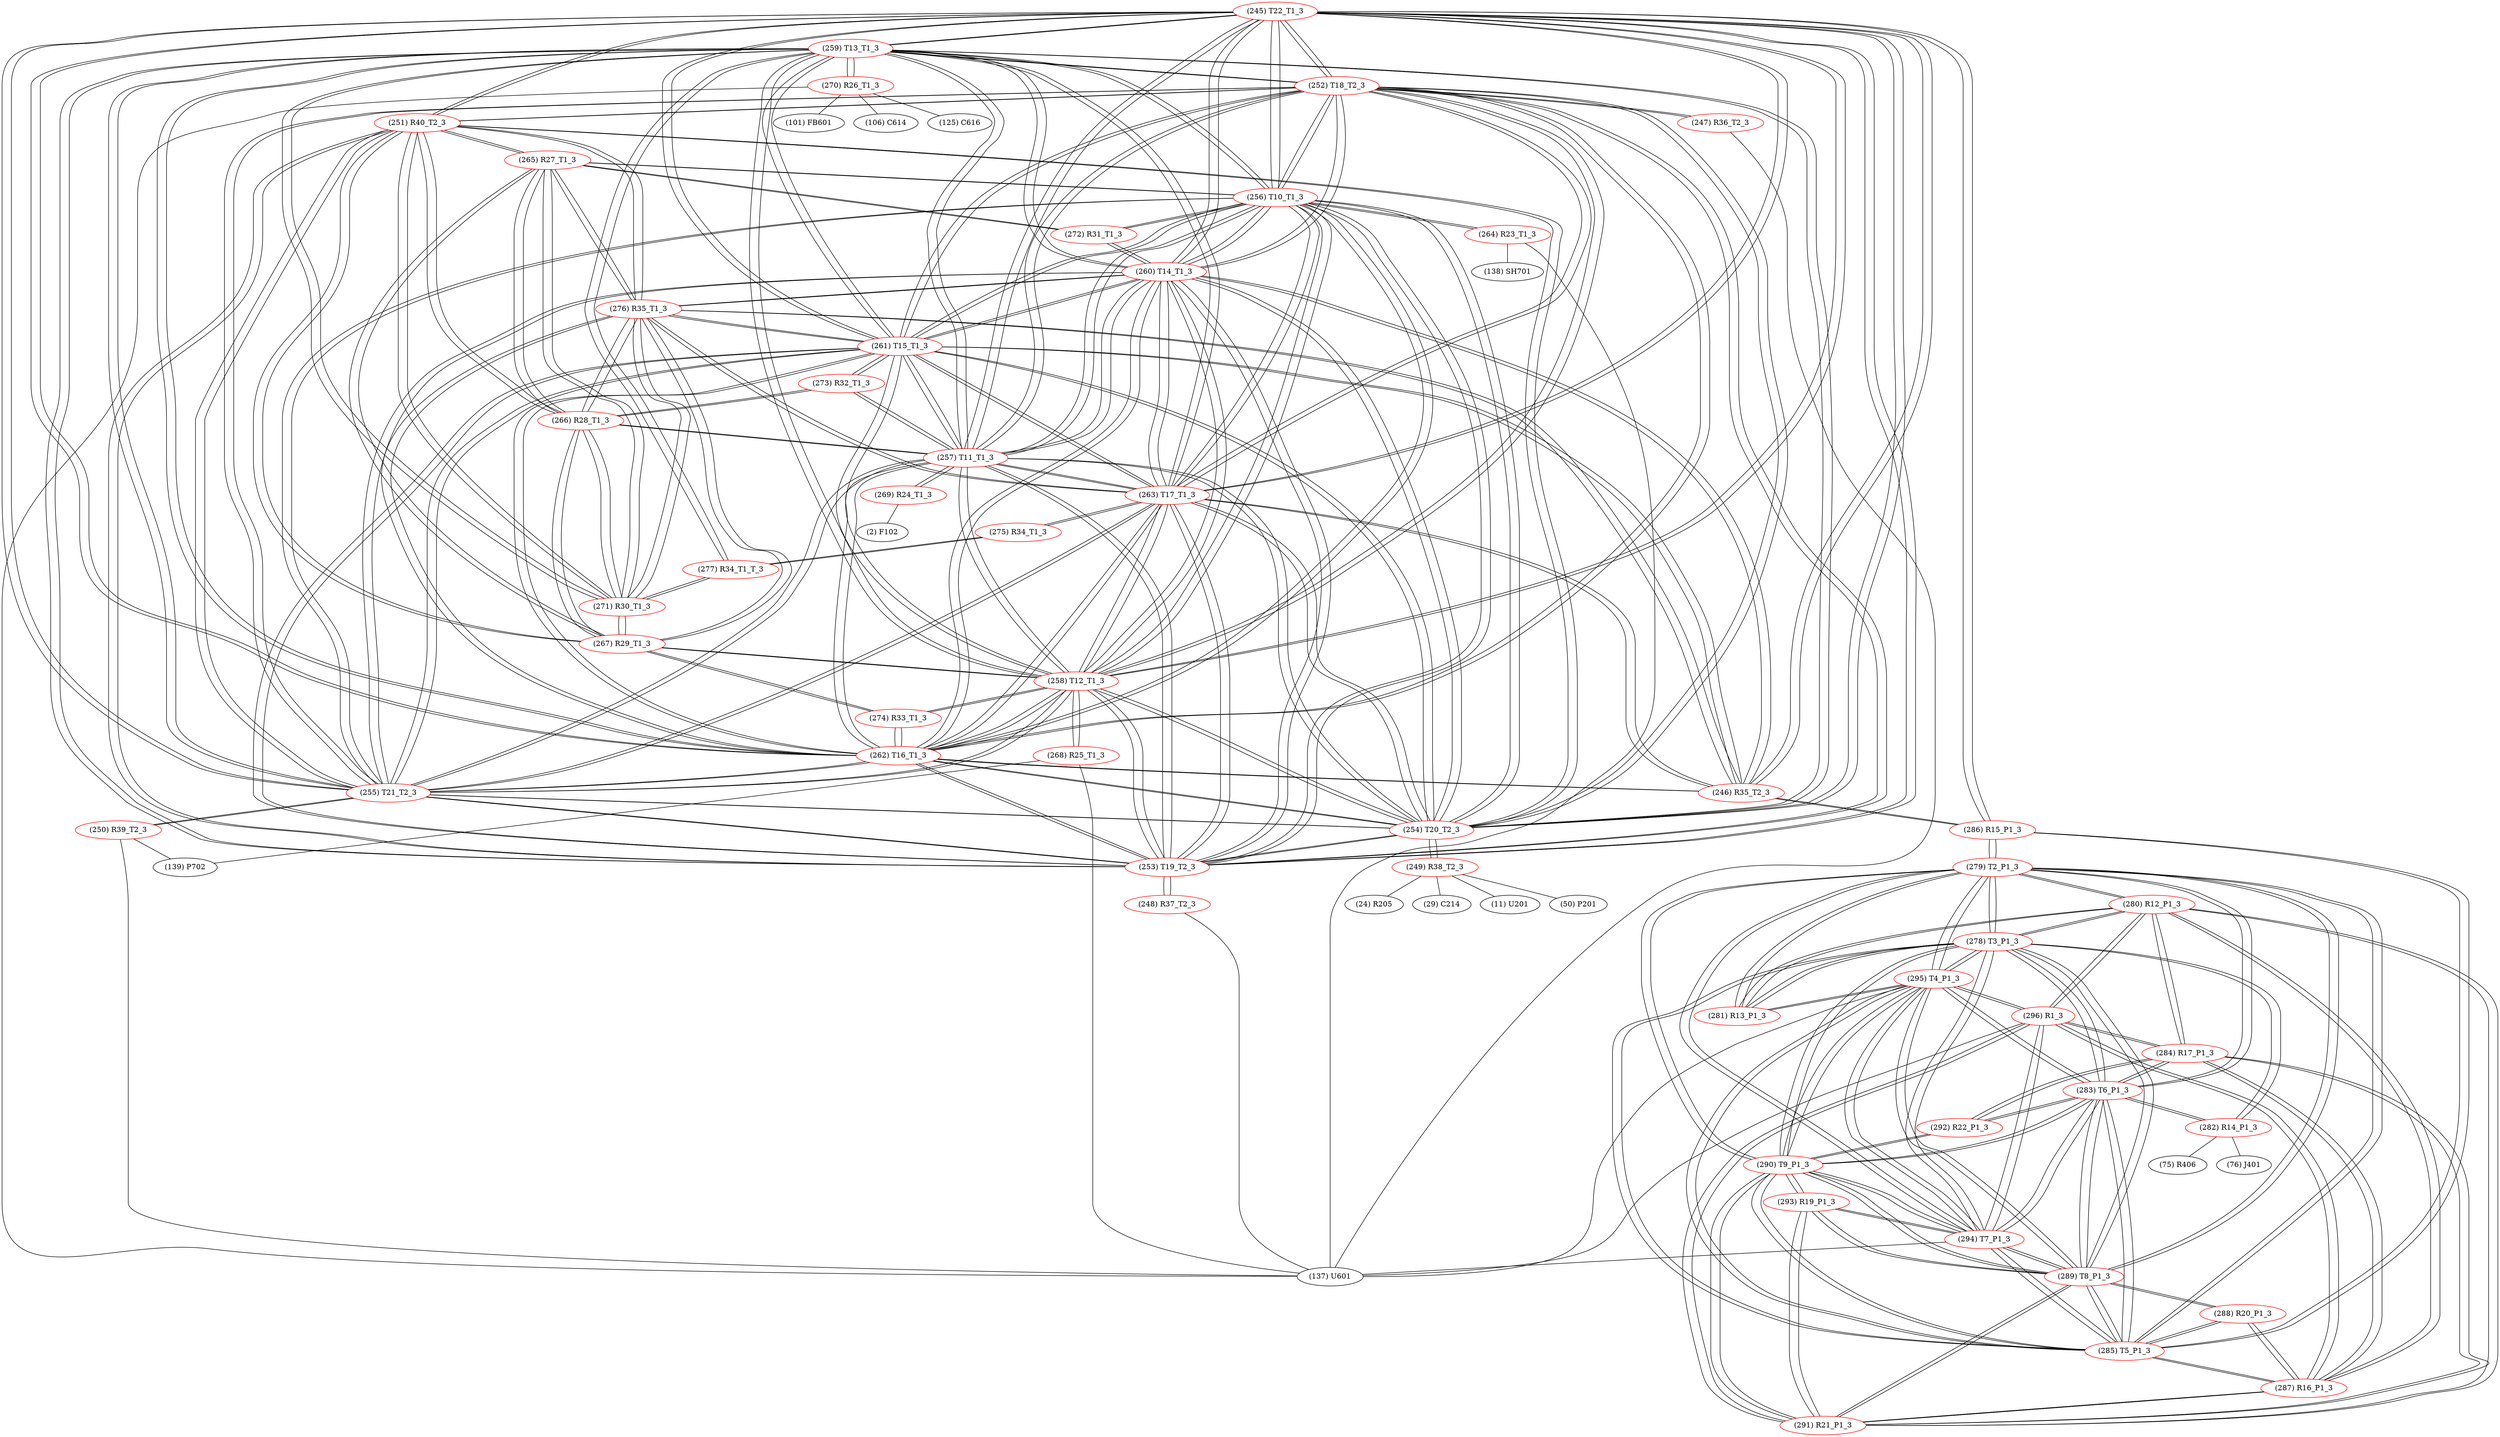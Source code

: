 graph {
	245 [label="(245) T22_T1_3" color=red]
	259 [label="(259) T13_T1_3"]
	252 [label="(252) T18_T2_3"]
	253 [label="(253) T19_T2_3"]
	258 [label="(258) T12_T1_3"]
	261 [label="(261) T15_T1_3"]
	260 [label="(260) T14_T1_3"]
	254 [label="(254) T20_T2_3"]
	255 [label="(255) T21_T2_3"]
	257 [label="(257) T11_T1_3"]
	256 [label="(256) T10_T1_3"]
	262 [label="(262) T16_T1_3"]
	263 [label="(263) T17_T1_3"]
	251 [label="(251) R40_T2_3"]
	286 [label="(286) R15_P1_3"]
	246 [label="(246) R35_T2_3"]
	246 [label="(246) R35_T2_3" color=red]
	261 [label="(261) T15_T1_3"]
	262 [label="(262) T16_T1_3"]
	260 [label="(260) T14_T1_3"]
	263 [label="(263) T17_T1_3"]
	276 [label="(276) R35_T1_3"]
	286 [label="(286) R15_P1_3"]
	245 [label="(245) T22_T1_3"]
	247 [label="(247) R36_T2_3" color=red]
	137 [label="(137) U601"]
	252 [label="(252) T18_T2_3"]
	248 [label="(248) R37_T2_3" color=red]
	137 [label="(137) U601"]
	253 [label="(253) T19_T2_3"]
	249 [label="(249) R38_T2_3" color=red]
	24 [label="(24) R205"]
	29 [label="(29) C214"]
	11 [label="(11) U201"]
	50 [label="(50) P201"]
	254 [label="(254) T20_T2_3"]
	250 [label="(250) R39_T2_3" color=red]
	137 [label="(137) U601"]
	139 [label="(139) P702"]
	255 [label="(255) T21_T2_3"]
	251 [label="(251) R40_T2_3" color=red]
	253 [label="(253) T19_T2_3"]
	254 [label="(254) T20_T2_3"]
	255 [label="(255) T21_T2_3"]
	245 [label="(245) T22_T1_3"]
	252 [label="(252) T18_T2_3"]
	267 [label="(267) R29_T1_3"]
	266 [label="(266) R28_T1_3"]
	271 [label="(271) R30_T1_3"]
	265 [label="(265) R27_T1_3"]
	276 [label="(276) R35_T1_3"]
	252 [label="(252) T18_T2_3" color=red]
	259 [label="(259) T13_T1_3"]
	253 [label="(253) T19_T2_3"]
	258 [label="(258) T12_T1_3"]
	261 [label="(261) T15_T1_3"]
	260 [label="(260) T14_T1_3"]
	254 [label="(254) T20_T2_3"]
	255 [label="(255) T21_T2_3"]
	257 [label="(257) T11_T1_3"]
	256 [label="(256) T10_T1_3"]
	245 [label="(245) T22_T1_3"]
	262 [label="(262) T16_T1_3"]
	263 [label="(263) T17_T1_3"]
	251 [label="(251) R40_T2_3"]
	247 [label="(247) R36_T2_3"]
	253 [label="(253) T19_T2_3" color=red]
	259 [label="(259) T13_T1_3"]
	252 [label="(252) T18_T2_3"]
	258 [label="(258) T12_T1_3"]
	261 [label="(261) T15_T1_3"]
	260 [label="(260) T14_T1_3"]
	254 [label="(254) T20_T2_3"]
	255 [label="(255) T21_T2_3"]
	257 [label="(257) T11_T1_3"]
	256 [label="(256) T10_T1_3"]
	245 [label="(245) T22_T1_3"]
	262 [label="(262) T16_T1_3"]
	263 [label="(263) T17_T1_3"]
	251 [label="(251) R40_T2_3"]
	248 [label="(248) R37_T2_3"]
	254 [label="(254) T20_T2_3" color=red]
	259 [label="(259) T13_T1_3"]
	252 [label="(252) T18_T2_3"]
	253 [label="(253) T19_T2_3"]
	258 [label="(258) T12_T1_3"]
	261 [label="(261) T15_T1_3"]
	260 [label="(260) T14_T1_3"]
	255 [label="(255) T21_T2_3"]
	257 [label="(257) T11_T1_3"]
	256 [label="(256) T10_T1_3"]
	245 [label="(245) T22_T1_3"]
	262 [label="(262) T16_T1_3"]
	263 [label="(263) T17_T1_3"]
	251 [label="(251) R40_T2_3"]
	249 [label="(249) R38_T2_3"]
	255 [label="(255) T21_T2_3" color=red]
	259 [label="(259) T13_T1_3"]
	252 [label="(252) T18_T2_3"]
	253 [label="(253) T19_T2_3"]
	258 [label="(258) T12_T1_3"]
	261 [label="(261) T15_T1_3"]
	260 [label="(260) T14_T1_3"]
	254 [label="(254) T20_T2_3"]
	257 [label="(257) T11_T1_3"]
	256 [label="(256) T10_T1_3"]
	245 [label="(245) T22_T1_3"]
	262 [label="(262) T16_T1_3"]
	263 [label="(263) T17_T1_3"]
	251 [label="(251) R40_T2_3"]
	250 [label="(250) R39_T2_3"]
	256 [label="(256) T10_T1_3" color=red]
	259 [label="(259) T13_T1_3"]
	252 [label="(252) T18_T2_3"]
	253 [label="(253) T19_T2_3"]
	258 [label="(258) T12_T1_3"]
	261 [label="(261) T15_T1_3"]
	260 [label="(260) T14_T1_3"]
	254 [label="(254) T20_T2_3"]
	255 [label="(255) T21_T2_3"]
	257 [label="(257) T11_T1_3"]
	245 [label="(245) T22_T1_3"]
	262 [label="(262) T16_T1_3"]
	263 [label="(263) T17_T1_3"]
	264 [label="(264) R23_T1_3"]
	265 [label="(265) R27_T1_3"]
	272 [label="(272) R31_T1_3"]
	257 [label="(257) T11_T1_3" color=red]
	259 [label="(259) T13_T1_3"]
	252 [label="(252) T18_T2_3"]
	253 [label="(253) T19_T2_3"]
	258 [label="(258) T12_T1_3"]
	261 [label="(261) T15_T1_3"]
	260 [label="(260) T14_T1_3"]
	254 [label="(254) T20_T2_3"]
	255 [label="(255) T21_T2_3"]
	256 [label="(256) T10_T1_3"]
	245 [label="(245) T22_T1_3"]
	262 [label="(262) T16_T1_3"]
	263 [label="(263) T17_T1_3"]
	269 [label="(269) R24_T1_3"]
	273 [label="(273) R32_T1_3"]
	266 [label="(266) R28_T1_3"]
	258 [label="(258) T12_T1_3" color=red]
	259 [label="(259) T13_T1_3"]
	252 [label="(252) T18_T2_3"]
	253 [label="(253) T19_T2_3"]
	261 [label="(261) T15_T1_3"]
	260 [label="(260) T14_T1_3"]
	254 [label="(254) T20_T2_3"]
	255 [label="(255) T21_T2_3"]
	257 [label="(257) T11_T1_3"]
	256 [label="(256) T10_T1_3"]
	245 [label="(245) T22_T1_3"]
	262 [label="(262) T16_T1_3"]
	263 [label="(263) T17_T1_3"]
	274 [label="(274) R33_T1_3"]
	267 [label="(267) R29_T1_3"]
	268 [label="(268) R25_T1_3"]
	259 [label="(259) T13_T1_3" color=red]
	252 [label="(252) T18_T2_3"]
	253 [label="(253) T19_T2_3"]
	258 [label="(258) T12_T1_3"]
	261 [label="(261) T15_T1_3"]
	260 [label="(260) T14_T1_3"]
	254 [label="(254) T20_T2_3"]
	255 [label="(255) T21_T2_3"]
	257 [label="(257) T11_T1_3"]
	256 [label="(256) T10_T1_3"]
	245 [label="(245) T22_T1_3"]
	262 [label="(262) T16_T1_3"]
	263 [label="(263) T17_T1_3"]
	271 [label="(271) R30_T1_3"]
	277 [label="(277) R34_T1_T_3"]
	270 [label="(270) R26_T1_3"]
	260 [label="(260) T14_T1_3" color=red]
	259 [label="(259) T13_T1_3"]
	252 [label="(252) T18_T2_3"]
	253 [label="(253) T19_T2_3"]
	258 [label="(258) T12_T1_3"]
	261 [label="(261) T15_T1_3"]
	254 [label="(254) T20_T2_3"]
	255 [label="(255) T21_T2_3"]
	257 [label="(257) T11_T1_3"]
	256 [label="(256) T10_T1_3"]
	245 [label="(245) T22_T1_3"]
	262 [label="(262) T16_T1_3"]
	263 [label="(263) T17_T1_3"]
	246 [label="(246) R35_T2_3"]
	276 [label="(276) R35_T1_3"]
	272 [label="(272) R31_T1_3"]
	261 [label="(261) T15_T1_3" color=red]
	259 [label="(259) T13_T1_3"]
	252 [label="(252) T18_T2_3"]
	253 [label="(253) T19_T2_3"]
	258 [label="(258) T12_T1_3"]
	260 [label="(260) T14_T1_3"]
	254 [label="(254) T20_T2_3"]
	255 [label="(255) T21_T2_3"]
	257 [label="(257) T11_T1_3"]
	256 [label="(256) T10_T1_3"]
	245 [label="(245) T22_T1_3"]
	262 [label="(262) T16_T1_3"]
	263 [label="(263) T17_T1_3"]
	246 [label="(246) R35_T2_3"]
	276 [label="(276) R35_T1_3"]
	273 [label="(273) R32_T1_3"]
	262 [label="(262) T16_T1_3" color=red]
	259 [label="(259) T13_T1_3"]
	252 [label="(252) T18_T2_3"]
	253 [label="(253) T19_T2_3"]
	258 [label="(258) T12_T1_3"]
	261 [label="(261) T15_T1_3"]
	260 [label="(260) T14_T1_3"]
	254 [label="(254) T20_T2_3"]
	255 [label="(255) T21_T2_3"]
	257 [label="(257) T11_T1_3"]
	256 [label="(256) T10_T1_3"]
	245 [label="(245) T22_T1_3"]
	263 [label="(263) T17_T1_3"]
	246 [label="(246) R35_T2_3"]
	276 [label="(276) R35_T1_3"]
	274 [label="(274) R33_T1_3"]
	263 [label="(263) T17_T1_3" color=red]
	259 [label="(259) T13_T1_3"]
	252 [label="(252) T18_T2_3"]
	253 [label="(253) T19_T2_3"]
	258 [label="(258) T12_T1_3"]
	261 [label="(261) T15_T1_3"]
	260 [label="(260) T14_T1_3"]
	254 [label="(254) T20_T2_3"]
	255 [label="(255) T21_T2_3"]
	257 [label="(257) T11_T1_3"]
	256 [label="(256) T10_T1_3"]
	245 [label="(245) T22_T1_3"]
	262 [label="(262) T16_T1_3"]
	246 [label="(246) R35_T2_3"]
	276 [label="(276) R35_T1_3"]
	275 [label="(275) R34_T1_3"]
	264 [label="(264) R23_T1_3" color=red]
	137 [label="(137) U601"]
	138 [label="(138) SH701"]
	256 [label="(256) T10_T1_3"]
	265 [label="(265) R27_T1_3" color=red]
	251 [label="(251) R40_T2_3"]
	267 [label="(267) R29_T1_3"]
	266 [label="(266) R28_T1_3"]
	271 [label="(271) R30_T1_3"]
	276 [label="(276) R35_T1_3"]
	256 [label="(256) T10_T1_3"]
	272 [label="(272) R31_T1_3"]
	266 [label="(266) R28_T1_3" color=red]
	251 [label="(251) R40_T2_3"]
	267 [label="(267) R29_T1_3"]
	271 [label="(271) R30_T1_3"]
	265 [label="(265) R27_T1_3"]
	276 [label="(276) R35_T1_3"]
	273 [label="(273) R32_T1_3"]
	257 [label="(257) T11_T1_3"]
	267 [label="(267) R29_T1_3" color=red]
	251 [label="(251) R40_T2_3"]
	266 [label="(266) R28_T1_3"]
	271 [label="(271) R30_T1_3"]
	265 [label="(265) R27_T1_3"]
	276 [label="(276) R35_T1_3"]
	274 [label="(274) R33_T1_3"]
	258 [label="(258) T12_T1_3"]
	268 [label="(268) R25_T1_3" color=red]
	139 [label="(139) P702"]
	137 [label="(137) U601"]
	258 [label="(258) T12_T1_3"]
	269 [label="(269) R24_T1_3" color=red]
	2 [label="(2) F102"]
	257 [label="(257) T11_T1_3"]
	270 [label="(270) R26_T1_3" color=red]
	106 [label="(106) C614"]
	125 [label="(125) C616"]
	101 [label="(101) FB601"]
	137 [label="(137) U601"]
	259 [label="(259) T13_T1_3"]
	271 [label="(271) R30_T1_3" color=red]
	251 [label="(251) R40_T2_3"]
	267 [label="(267) R29_T1_3"]
	266 [label="(266) R28_T1_3"]
	265 [label="(265) R27_T1_3"]
	276 [label="(276) R35_T1_3"]
	277 [label="(277) R34_T1_T_3"]
	259 [label="(259) T13_T1_3"]
	272 [label="(272) R31_T1_3" color=red]
	265 [label="(265) R27_T1_3"]
	256 [label="(256) T10_T1_3"]
	260 [label="(260) T14_T1_3"]
	273 [label="(273) R32_T1_3" color=red]
	261 [label="(261) T15_T1_3"]
	257 [label="(257) T11_T1_3"]
	266 [label="(266) R28_T1_3"]
	274 [label="(274) R33_T1_3" color=red]
	262 [label="(262) T16_T1_3"]
	258 [label="(258) T12_T1_3"]
	267 [label="(267) R29_T1_3"]
	275 [label="(275) R34_T1_3" color=red]
	263 [label="(263) T17_T1_3"]
	277 [label="(277) R34_T1_T_3"]
	276 [label="(276) R35_T1_3" color=red]
	261 [label="(261) T15_T1_3"]
	262 [label="(262) T16_T1_3"]
	260 [label="(260) T14_T1_3"]
	263 [label="(263) T17_T1_3"]
	246 [label="(246) R35_T2_3"]
	251 [label="(251) R40_T2_3"]
	267 [label="(267) R29_T1_3"]
	266 [label="(266) R28_T1_3"]
	271 [label="(271) R30_T1_3"]
	265 [label="(265) R27_T1_3"]
	277 [label="(277) R34_T1_T_3" color=red]
	271 [label="(271) R30_T1_3"]
	259 [label="(259) T13_T1_3"]
	275 [label="(275) R34_T1_3"]
	278 [label="(278) T3_P1_3" color=red]
	295 [label="(295) T4_P1_3"]
	294 [label="(294) T7_P1_3"]
	285 [label="(285) T5_P1_3"]
	290 [label="(290) T9_P1_3"]
	289 [label="(289) T8_P1_3"]
	283 [label="(283) T6_P1_3"]
	279 [label="(279) T2_P1_3"]
	282 [label="(282) R14_P1_3"]
	281 [label="(281) R13_P1_3"]
	280 [label="(280) R12_P1_3"]
	279 [label="(279) T2_P1_3" color=red]
	278 [label="(278) T3_P1_3"]
	295 [label="(295) T4_P1_3"]
	294 [label="(294) T7_P1_3"]
	285 [label="(285) T5_P1_3"]
	290 [label="(290) T9_P1_3"]
	289 [label="(289) T8_P1_3"]
	283 [label="(283) T6_P1_3"]
	281 [label="(281) R13_P1_3"]
	280 [label="(280) R12_P1_3"]
	286 [label="(286) R15_P1_3"]
	280 [label="(280) R12_P1_3" color=red]
	291 [label="(291) R21_P1_3"]
	287 [label="(287) R16_P1_3"]
	284 [label="(284) R17_P1_3"]
	296 [label="(296) R1_3"]
	281 [label="(281) R13_P1_3"]
	278 [label="(278) T3_P1_3"]
	279 [label="(279) T2_P1_3"]
	281 [label="(281) R13_P1_3" color=red]
	295 [label="(295) T4_P1_3"]
	278 [label="(278) T3_P1_3"]
	280 [label="(280) R12_P1_3"]
	279 [label="(279) T2_P1_3"]
	282 [label="(282) R14_P1_3" color=red]
	76 [label="(76) J401"]
	75 [label="(75) R406"]
	278 [label="(278) T3_P1_3"]
	283 [label="(283) T6_P1_3"]
	283 [label="(283) T6_P1_3" color=red]
	278 [label="(278) T3_P1_3"]
	295 [label="(295) T4_P1_3"]
	294 [label="(294) T7_P1_3"]
	285 [label="(285) T5_P1_3"]
	290 [label="(290) T9_P1_3"]
	289 [label="(289) T8_P1_3"]
	279 [label="(279) T2_P1_3"]
	282 [label="(282) R14_P1_3"]
	292 [label="(292) R22_P1_3"]
	284 [label="(284) R17_P1_3"]
	284 [label="(284) R17_P1_3" color=red]
	291 [label="(291) R21_P1_3"]
	287 [label="(287) R16_P1_3"]
	280 [label="(280) R12_P1_3"]
	296 [label="(296) R1_3"]
	292 [label="(292) R22_P1_3"]
	283 [label="(283) T6_P1_3"]
	285 [label="(285) T5_P1_3" color=red]
	278 [label="(278) T3_P1_3"]
	295 [label="(295) T4_P1_3"]
	294 [label="(294) T7_P1_3"]
	290 [label="(290) T9_P1_3"]
	289 [label="(289) T8_P1_3"]
	283 [label="(283) T6_P1_3"]
	279 [label="(279) T2_P1_3"]
	286 [label="(286) R15_P1_3"]
	287 [label="(287) R16_P1_3"]
	288 [label="(288) R20_P1_3"]
	286 [label="(286) R15_P1_3" color=red]
	245 [label="(245) T22_T1_3"]
	246 [label="(246) R35_T2_3"]
	279 [label="(279) T2_P1_3"]
	285 [label="(285) T5_P1_3"]
	287 [label="(287) R16_P1_3" color=red]
	291 [label="(291) R21_P1_3"]
	280 [label="(280) R12_P1_3"]
	284 [label="(284) R17_P1_3"]
	296 [label="(296) R1_3"]
	285 [label="(285) T5_P1_3"]
	288 [label="(288) R20_P1_3"]
	288 [label="(288) R20_P1_3" color=red]
	289 [label="(289) T8_P1_3"]
	287 [label="(287) R16_P1_3"]
	285 [label="(285) T5_P1_3"]
	289 [label="(289) T8_P1_3" color=red]
	278 [label="(278) T3_P1_3"]
	295 [label="(295) T4_P1_3"]
	294 [label="(294) T7_P1_3"]
	285 [label="(285) T5_P1_3"]
	290 [label="(290) T9_P1_3"]
	283 [label="(283) T6_P1_3"]
	279 [label="(279) T2_P1_3"]
	291 [label="(291) R21_P1_3"]
	293 [label="(293) R19_P1_3"]
	288 [label="(288) R20_P1_3"]
	290 [label="(290) T9_P1_3" color=red]
	292 [label="(292) R22_P1_3"]
	278 [label="(278) T3_P1_3"]
	295 [label="(295) T4_P1_3"]
	294 [label="(294) T7_P1_3"]
	285 [label="(285) T5_P1_3"]
	289 [label="(289) T8_P1_3"]
	283 [label="(283) T6_P1_3"]
	279 [label="(279) T2_P1_3"]
	291 [label="(291) R21_P1_3"]
	293 [label="(293) R19_P1_3"]
	291 [label="(291) R21_P1_3" color=red]
	287 [label="(287) R16_P1_3"]
	280 [label="(280) R12_P1_3"]
	284 [label="(284) R17_P1_3"]
	296 [label="(296) R1_3"]
	290 [label="(290) T9_P1_3"]
	289 [label="(289) T8_P1_3"]
	293 [label="(293) R19_P1_3"]
	292 [label="(292) R22_P1_3" color=red]
	290 [label="(290) T9_P1_3"]
	283 [label="(283) T6_P1_3"]
	284 [label="(284) R17_P1_3"]
	293 [label="(293) R19_P1_3" color=red]
	290 [label="(290) T9_P1_3"]
	291 [label="(291) R21_P1_3"]
	289 [label="(289) T8_P1_3"]
	294 [label="(294) T7_P1_3"]
	294 [label="(294) T7_P1_3" color=red]
	278 [label="(278) T3_P1_3"]
	295 [label="(295) T4_P1_3"]
	285 [label="(285) T5_P1_3"]
	290 [label="(290) T9_P1_3"]
	289 [label="(289) T8_P1_3"]
	283 [label="(283) T6_P1_3"]
	279 [label="(279) T2_P1_3"]
	296 [label="(296) R1_3"]
	137 [label="(137) U601"]
	293 [label="(293) R19_P1_3"]
	295 [label="(295) T4_P1_3" color=red]
	278 [label="(278) T3_P1_3"]
	294 [label="(294) T7_P1_3"]
	285 [label="(285) T5_P1_3"]
	290 [label="(290) T9_P1_3"]
	289 [label="(289) T8_P1_3"]
	283 [label="(283) T6_P1_3"]
	279 [label="(279) T2_P1_3"]
	281 [label="(281) R13_P1_3"]
	296 [label="(296) R1_3"]
	137 [label="(137) U601"]
	296 [label="(296) R1_3" color=red]
	295 [label="(295) T4_P1_3"]
	294 [label="(294) T7_P1_3"]
	137 [label="(137) U601"]
	291 [label="(291) R21_P1_3"]
	287 [label="(287) R16_P1_3"]
	280 [label="(280) R12_P1_3"]
	284 [label="(284) R17_P1_3"]
	245 -- 259
	245 -- 252
	245 -- 253
	245 -- 258
	245 -- 261
	245 -- 260
	245 -- 254
	245 -- 255
	245 -- 257
	245 -- 256
	245 -- 262
	245 -- 263
	245 -- 251
	245 -- 286
	245 -- 246
	246 -- 261
	246 -- 262
	246 -- 260
	246 -- 263
	246 -- 276
	246 -- 286
	246 -- 245
	247 -- 137
	247 -- 252
	248 -- 137
	248 -- 253
	249 -- 24
	249 -- 29
	249 -- 11
	249 -- 50
	249 -- 254
	250 -- 137
	250 -- 139
	250 -- 255
	251 -- 253
	251 -- 254
	251 -- 255
	251 -- 245
	251 -- 252
	251 -- 267
	251 -- 266
	251 -- 271
	251 -- 265
	251 -- 276
	252 -- 259
	252 -- 253
	252 -- 258
	252 -- 261
	252 -- 260
	252 -- 254
	252 -- 255
	252 -- 257
	252 -- 256
	252 -- 245
	252 -- 262
	252 -- 263
	252 -- 251
	252 -- 247
	253 -- 259
	253 -- 252
	253 -- 258
	253 -- 261
	253 -- 260
	253 -- 254
	253 -- 255
	253 -- 257
	253 -- 256
	253 -- 245
	253 -- 262
	253 -- 263
	253 -- 251
	253 -- 248
	254 -- 259
	254 -- 252
	254 -- 253
	254 -- 258
	254 -- 261
	254 -- 260
	254 -- 255
	254 -- 257
	254 -- 256
	254 -- 245
	254 -- 262
	254 -- 263
	254 -- 251
	254 -- 249
	255 -- 259
	255 -- 252
	255 -- 253
	255 -- 258
	255 -- 261
	255 -- 260
	255 -- 254
	255 -- 257
	255 -- 256
	255 -- 245
	255 -- 262
	255 -- 263
	255 -- 251
	255 -- 250
	256 -- 259
	256 -- 252
	256 -- 253
	256 -- 258
	256 -- 261
	256 -- 260
	256 -- 254
	256 -- 255
	256 -- 257
	256 -- 245
	256 -- 262
	256 -- 263
	256 -- 264
	256 -- 265
	256 -- 272
	257 -- 259
	257 -- 252
	257 -- 253
	257 -- 258
	257 -- 261
	257 -- 260
	257 -- 254
	257 -- 255
	257 -- 256
	257 -- 245
	257 -- 262
	257 -- 263
	257 -- 269
	257 -- 273
	257 -- 266
	258 -- 259
	258 -- 252
	258 -- 253
	258 -- 261
	258 -- 260
	258 -- 254
	258 -- 255
	258 -- 257
	258 -- 256
	258 -- 245
	258 -- 262
	258 -- 263
	258 -- 274
	258 -- 267
	258 -- 268
	259 -- 252
	259 -- 253
	259 -- 258
	259 -- 261
	259 -- 260
	259 -- 254
	259 -- 255
	259 -- 257
	259 -- 256
	259 -- 245
	259 -- 262
	259 -- 263
	259 -- 271
	259 -- 277
	259 -- 270
	260 -- 259
	260 -- 252
	260 -- 253
	260 -- 258
	260 -- 261
	260 -- 254
	260 -- 255
	260 -- 257
	260 -- 256
	260 -- 245
	260 -- 262
	260 -- 263
	260 -- 246
	260 -- 276
	260 -- 272
	261 -- 259
	261 -- 252
	261 -- 253
	261 -- 258
	261 -- 260
	261 -- 254
	261 -- 255
	261 -- 257
	261 -- 256
	261 -- 245
	261 -- 262
	261 -- 263
	261 -- 246
	261 -- 276
	261 -- 273
	262 -- 259
	262 -- 252
	262 -- 253
	262 -- 258
	262 -- 261
	262 -- 260
	262 -- 254
	262 -- 255
	262 -- 257
	262 -- 256
	262 -- 245
	262 -- 263
	262 -- 246
	262 -- 276
	262 -- 274
	263 -- 259
	263 -- 252
	263 -- 253
	263 -- 258
	263 -- 261
	263 -- 260
	263 -- 254
	263 -- 255
	263 -- 257
	263 -- 256
	263 -- 245
	263 -- 262
	263 -- 246
	263 -- 276
	263 -- 275
	264 -- 137
	264 -- 138
	264 -- 256
	265 -- 251
	265 -- 267
	265 -- 266
	265 -- 271
	265 -- 276
	265 -- 256
	265 -- 272
	266 -- 251
	266 -- 267
	266 -- 271
	266 -- 265
	266 -- 276
	266 -- 273
	266 -- 257
	267 -- 251
	267 -- 266
	267 -- 271
	267 -- 265
	267 -- 276
	267 -- 274
	267 -- 258
	268 -- 139
	268 -- 137
	268 -- 258
	269 -- 2
	269 -- 257
	270 -- 106
	270 -- 125
	270 -- 101
	270 -- 137
	270 -- 259
	271 -- 251
	271 -- 267
	271 -- 266
	271 -- 265
	271 -- 276
	271 -- 277
	271 -- 259
	272 -- 265
	272 -- 256
	272 -- 260
	273 -- 261
	273 -- 257
	273 -- 266
	274 -- 262
	274 -- 258
	274 -- 267
	275 -- 263
	275 -- 277
	276 -- 261
	276 -- 262
	276 -- 260
	276 -- 263
	276 -- 246
	276 -- 251
	276 -- 267
	276 -- 266
	276 -- 271
	276 -- 265
	277 -- 271
	277 -- 259
	277 -- 275
	278 -- 295
	278 -- 294
	278 -- 285
	278 -- 290
	278 -- 289
	278 -- 283
	278 -- 279
	278 -- 282
	278 -- 281
	278 -- 280
	279 -- 278
	279 -- 295
	279 -- 294
	279 -- 285
	279 -- 290
	279 -- 289
	279 -- 283
	279 -- 281
	279 -- 280
	279 -- 286
	280 -- 291
	280 -- 287
	280 -- 284
	280 -- 296
	280 -- 281
	280 -- 278
	280 -- 279
	281 -- 295
	281 -- 278
	281 -- 280
	281 -- 279
	282 -- 76
	282 -- 75
	282 -- 278
	282 -- 283
	283 -- 278
	283 -- 295
	283 -- 294
	283 -- 285
	283 -- 290
	283 -- 289
	283 -- 279
	283 -- 282
	283 -- 292
	283 -- 284
	284 -- 291
	284 -- 287
	284 -- 280
	284 -- 296
	284 -- 292
	284 -- 283
	285 -- 278
	285 -- 295
	285 -- 294
	285 -- 290
	285 -- 289
	285 -- 283
	285 -- 279
	285 -- 286
	285 -- 287
	285 -- 288
	286 -- 245
	286 -- 246
	286 -- 279
	286 -- 285
	287 -- 291
	287 -- 280
	287 -- 284
	287 -- 296
	287 -- 285
	287 -- 288
	288 -- 289
	288 -- 287
	288 -- 285
	289 -- 278
	289 -- 295
	289 -- 294
	289 -- 285
	289 -- 290
	289 -- 283
	289 -- 279
	289 -- 291
	289 -- 293
	289 -- 288
	290 -- 292
	290 -- 278
	290 -- 295
	290 -- 294
	290 -- 285
	290 -- 289
	290 -- 283
	290 -- 279
	290 -- 291
	290 -- 293
	291 -- 287
	291 -- 280
	291 -- 284
	291 -- 296
	291 -- 290
	291 -- 289
	291 -- 293
	292 -- 290
	292 -- 283
	292 -- 284
	293 -- 290
	293 -- 291
	293 -- 289
	293 -- 294
	294 -- 278
	294 -- 295
	294 -- 285
	294 -- 290
	294 -- 289
	294 -- 283
	294 -- 279
	294 -- 296
	294 -- 137
	294 -- 293
	295 -- 278
	295 -- 294
	295 -- 285
	295 -- 290
	295 -- 289
	295 -- 283
	295 -- 279
	295 -- 281
	295 -- 296
	295 -- 137
	296 -- 295
	296 -- 294
	296 -- 137
	296 -- 291
	296 -- 287
	296 -- 280
	296 -- 284
}
